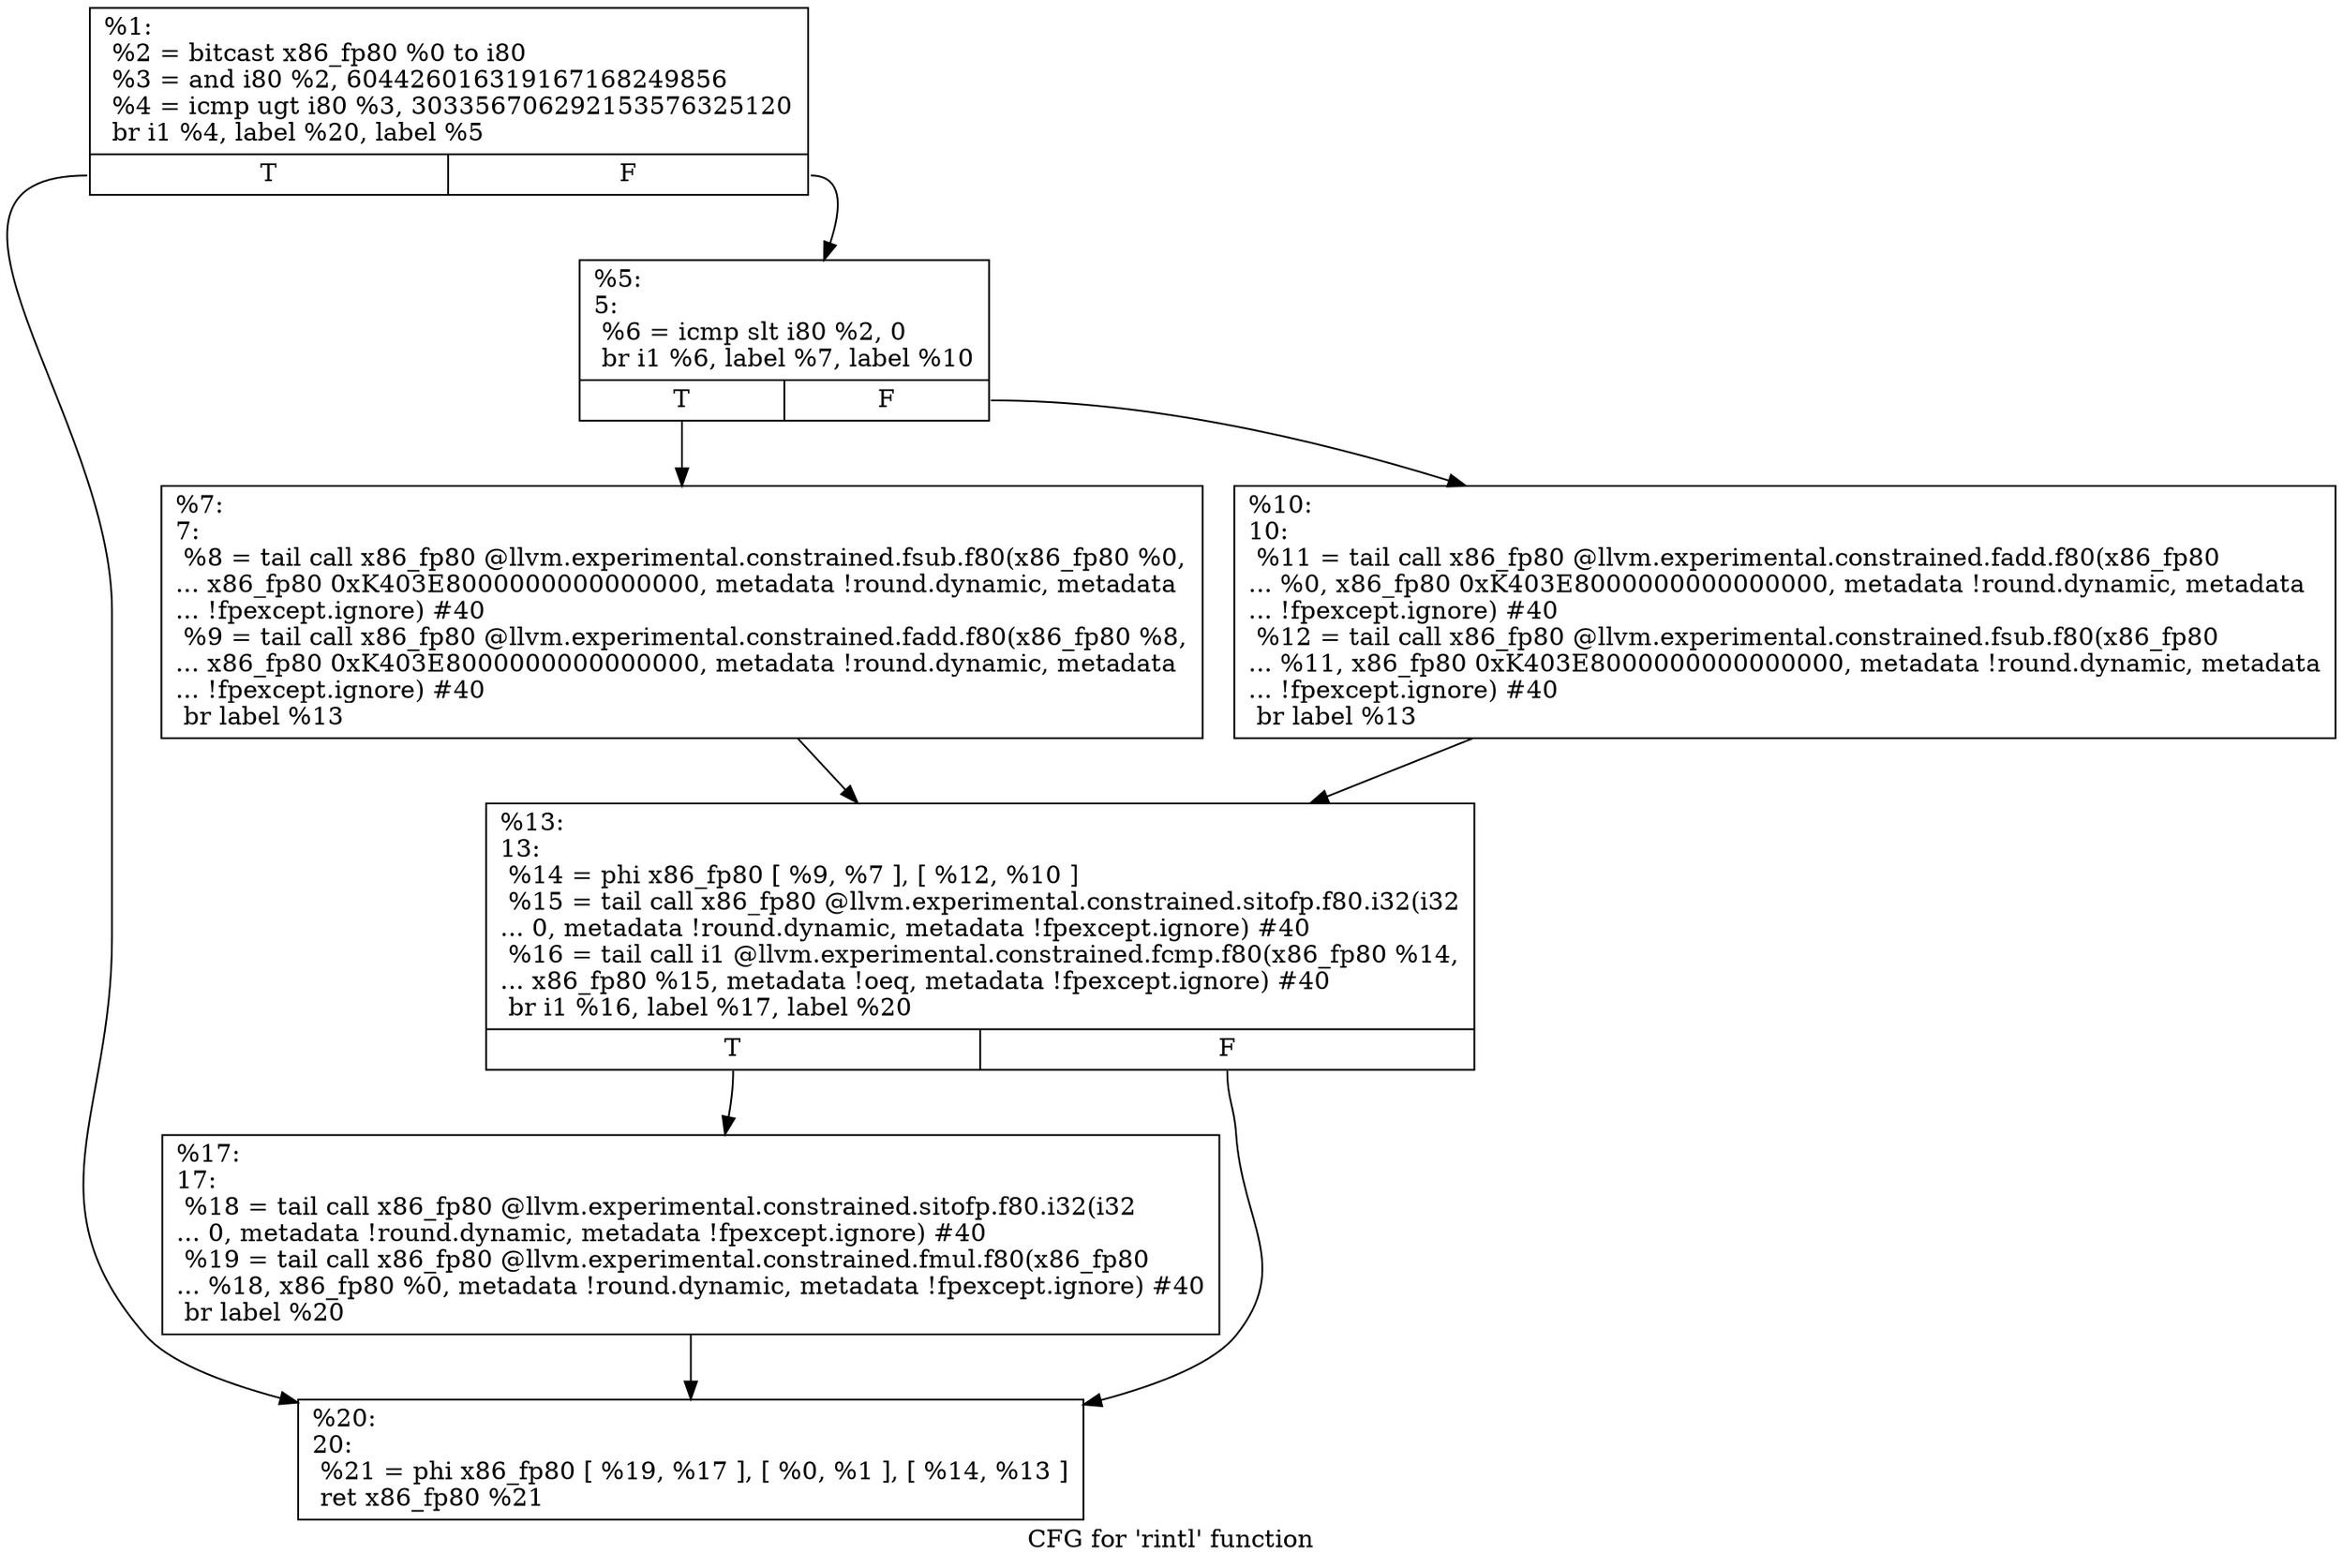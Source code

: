 digraph "CFG for 'rintl' function" {
	label="CFG for 'rintl' function";

	Node0x1d4aef0 [shape=record,label="{%1:\l  %2 = bitcast x86_fp80 %0 to i80\l  %3 = and i80 %2, 604426016319167168249856\l  %4 = icmp ugt i80 %3, 303356706292153576325120\l  br i1 %4, label %20, label %5\l|{<s0>T|<s1>F}}"];
	Node0x1d4aef0:s0 -> Node0x1d4b910;
	Node0x1d4aef0:s1 -> Node0x1d4b780;
	Node0x1d4b780 [shape=record,label="{%5:\l5:                                                \l  %6 = icmp slt i80 %2, 0\l  br i1 %6, label %7, label %10\l|{<s0>T|<s1>F}}"];
	Node0x1d4b780:s0 -> Node0x1d4b7d0;
	Node0x1d4b780:s1 -> Node0x1d4b820;
	Node0x1d4b7d0 [shape=record,label="{%7:\l7:                                                \l  %8 = tail call x86_fp80 @llvm.experimental.constrained.fsub.f80(x86_fp80 %0,\l... x86_fp80 0xK403E8000000000000000, metadata !round.dynamic, metadata\l... !fpexcept.ignore) #40\l  %9 = tail call x86_fp80 @llvm.experimental.constrained.fadd.f80(x86_fp80 %8,\l... x86_fp80 0xK403E8000000000000000, metadata !round.dynamic, metadata\l... !fpexcept.ignore) #40\l  br label %13\l}"];
	Node0x1d4b7d0 -> Node0x1d4b870;
	Node0x1d4b820 [shape=record,label="{%10:\l10:                                               \l  %11 = tail call x86_fp80 @llvm.experimental.constrained.fadd.f80(x86_fp80\l... %0, x86_fp80 0xK403E8000000000000000, metadata !round.dynamic, metadata\l... !fpexcept.ignore) #40\l  %12 = tail call x86_fp80 @llvm.experimental.constrained.fsub.f80(x86_fp80\l... %11, x86_fp80 0xK403E8000000000000000, metadata !round.dynamic, metadata\l... !fpexcept.ignore) #40\l  br label %13\l}"];
	Node0x1d4b820 -> Node0x1d4b870;
	Node0x1d4b870 [shape=record,label="{%13:\l13:                                               \l  %14 = phi x86_fp80 [ %9, %7 ], [ %12, %10 ]\l  %15 = tail call x86_fp80 @llvm.experimental.constrained.sitofp.f80.i32(i32\l... 0, metadata !round.dynamic, metadata !fpexcept.ignore) #40\l  %16 = tail call i1 @llvm.experimental.constrained.fcmp.f80(x86_fp80 %14,\l... x86_fp80 %15, metadata !oeq, metadata !fpexcept.ignore) #40\l  br i1 %16, label %17, label %20\l|{<s0>T|<s1>F}}"];
	Node0x1d4b870:s0 -> Node0x1d4b8c0;
	Node0x1d4b870:s1 -> Node0x1d4b910;
	Node0x1d4b8c0 [shape=record,label="{%17:\l17:                                               \l  %18 = tail call x86_fp80 @llvm.experimental.constrained.sitofp.f80.i32(i32\l... 0, metadata !round.dynamic, metadata !fpexcept.ignore) #40\l  %19 = tail call x86_fp80 @llvm.experimental.constrained.fmul.f80(x86_fp80\l... %18, x86_fp80 %0, metadata !round.dynamic, metadata !fpexcept.ignore) #40\l  br label %20\l}"];
	Node0x1d4b8c0 -> Node0x1d4b910;
	Node0x1d4b910 [shape=record,label="{%20:\l20:                                               \l  %21 = phi x86_fp80 [ %19, %17 ], [ %0, %1 ], [ %14, %13 ]\l  ret x86_fp80 %21\l}"];
}
